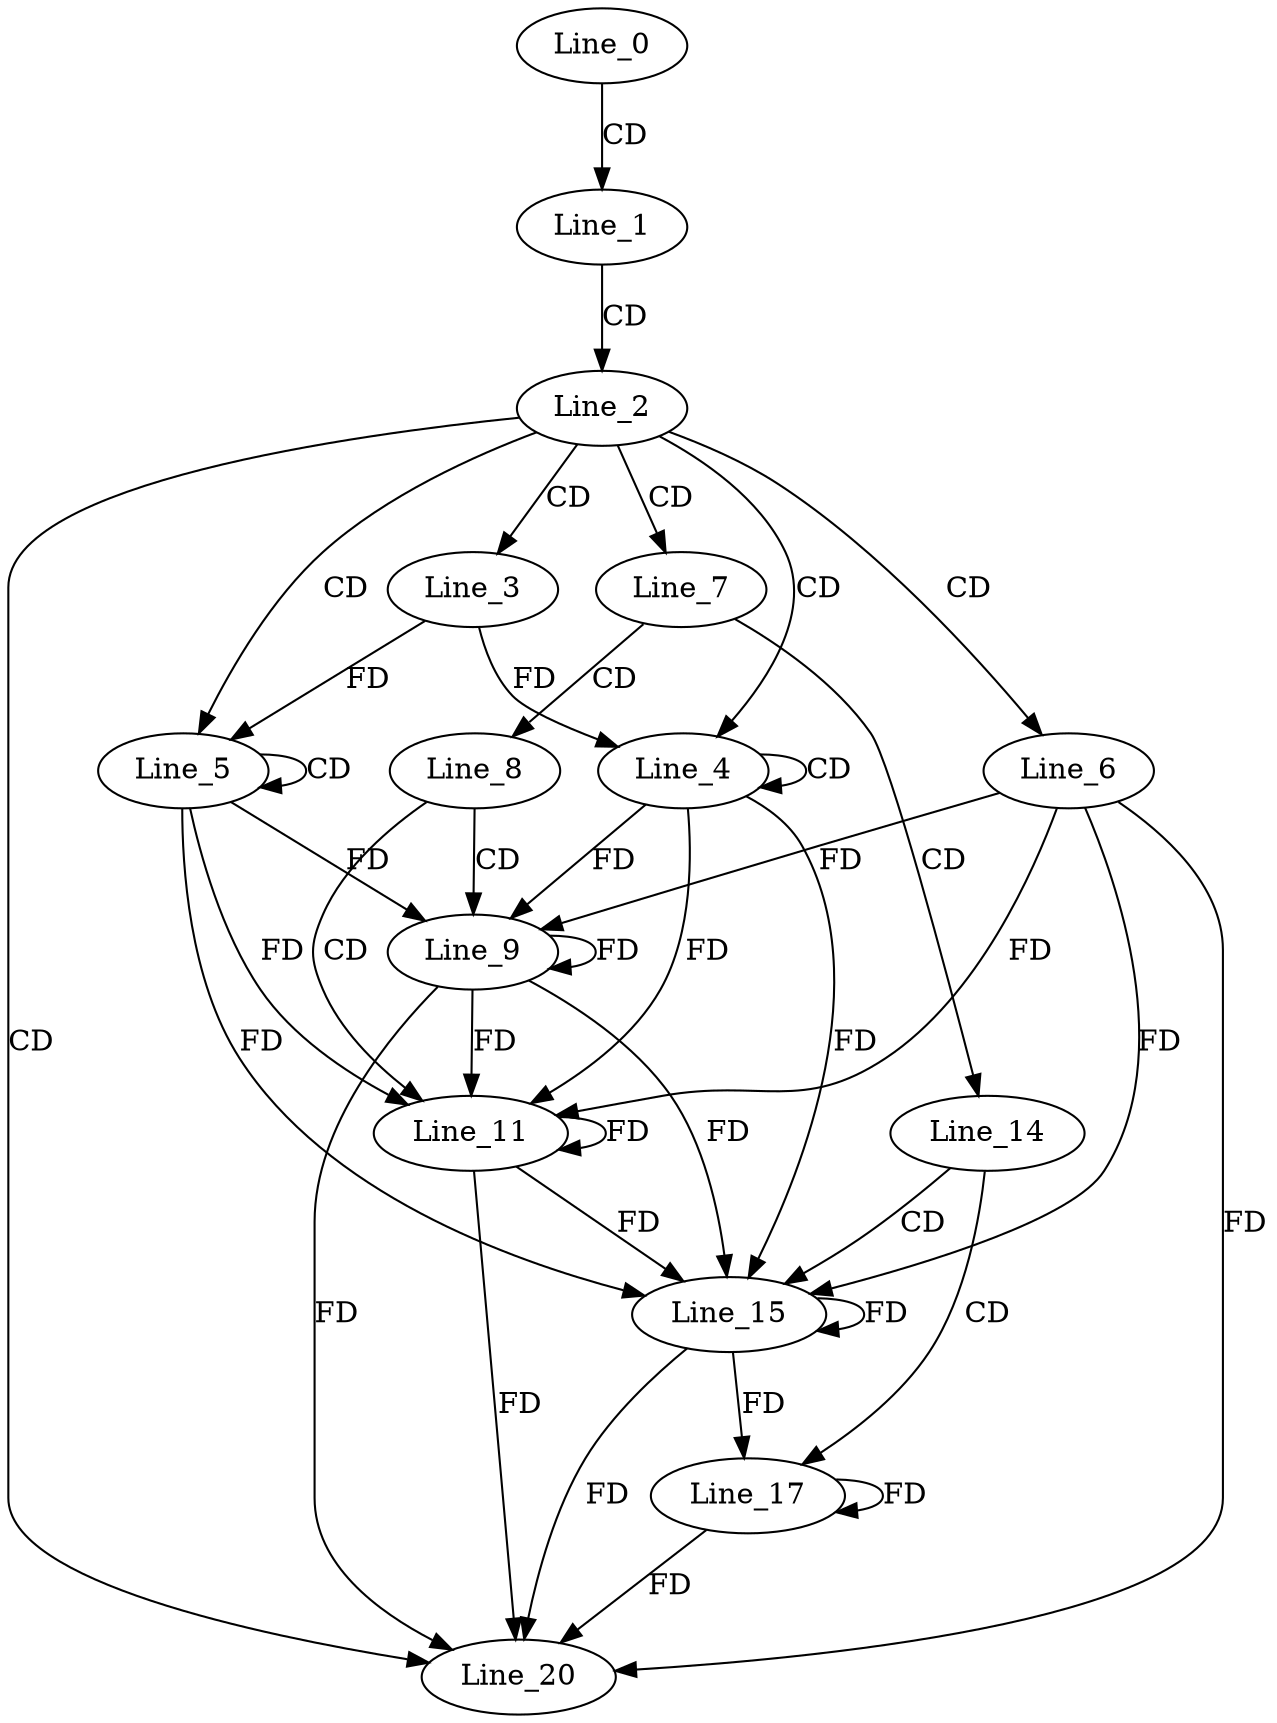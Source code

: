 digraph G {
  Line_0;
  Line_1;
  Line_2;
  Line_3;
  Line_4;
  Line_4;
  Line_5;
  Line_5;
  Line_6;
  Line_7;
  Line_8;
  Line_9;
  Line_11;
  Line_14;
  Line_15;
  Line_17;
  Line_20;
  Line_0 -> Line_1 [ label="CD" ];
  Line_1 -> Line_2 [ label="CD" ];
  Line_2 -> Line_3 [ label="CD" ];
  Line_2 -> Line_4 [ label="CD" ];
  Line_4 -> Line_4 [ label="CD" ];
  Line_3 -> Line_4 [ label="FD" ];
  Line_2 -> Line_5 [ label="CD" ];
  Line_5 -> Line_5 [ label="CD" ];
  Line_3 -> Line_5 [ label="FD" ];
  Line_2 -> Line_6 [ label="CD" ];
  Line_2 -> Line_7 [ label="CD" ];
  Line_7 -> Line_8 [ label="CD" ];
  Line_8 -> Line_9 [ label="CD" ];
  Line_6 -> Line_9 [ label="FD" ];
  Line_9 -> Line_9 [ label="FD" ];
  Line_4 -> Line_9 [ label="FD" ];
  Line_5 -> Line_9 [ label="FD" ];
  Line_8 -> Line_11 [ label="CD" ];
  Line_6 -> Line_11 [ label="FD" ];
  Line_9 -> Line_11 [ label="FD" ];
  Line_11 -> Line_11 [ label="FD" ];
  Line_4 -> Line_11 [ label="FD" ];
  Line_5 -> Line_11 [ label="FD" ];
  Line_7 -> Line_14 [ label="CD" ];
  Line_14 -> Line_15 [ label="CD" ];
  Line_6 -> Line_15 [ label="FD" ];
  Line_9 -> Line_15 [ label="FD" ];
  Line_11 -> Line_15 [ label="FD" ];
  Line_15 -> Line_15 [ label="FD" ];
  Line_4 -> Line_15 [ label="FD" ];
  Line_5 -> Line_15 [ label="FD" ];
  Line_14 -> Line_17 [ label="CD" ];
  Line_15 -> Line_17 [ label="FD" ];
  Line_17 -> Line_17 [ label="FD" ];
  Line_2 -> Line_20 [ label="CD" ];
  Line_6 -> Line_20 [ label="FD" ];
  Line_9 -> Line_20 [ label="FD" ];
  Line_11 -> Line_20 [ label="FD" ];
  Line_15 -> Line_20 [ label="FD" ];
  Line_17 -> Line_20 [ label="FD" ];
}
